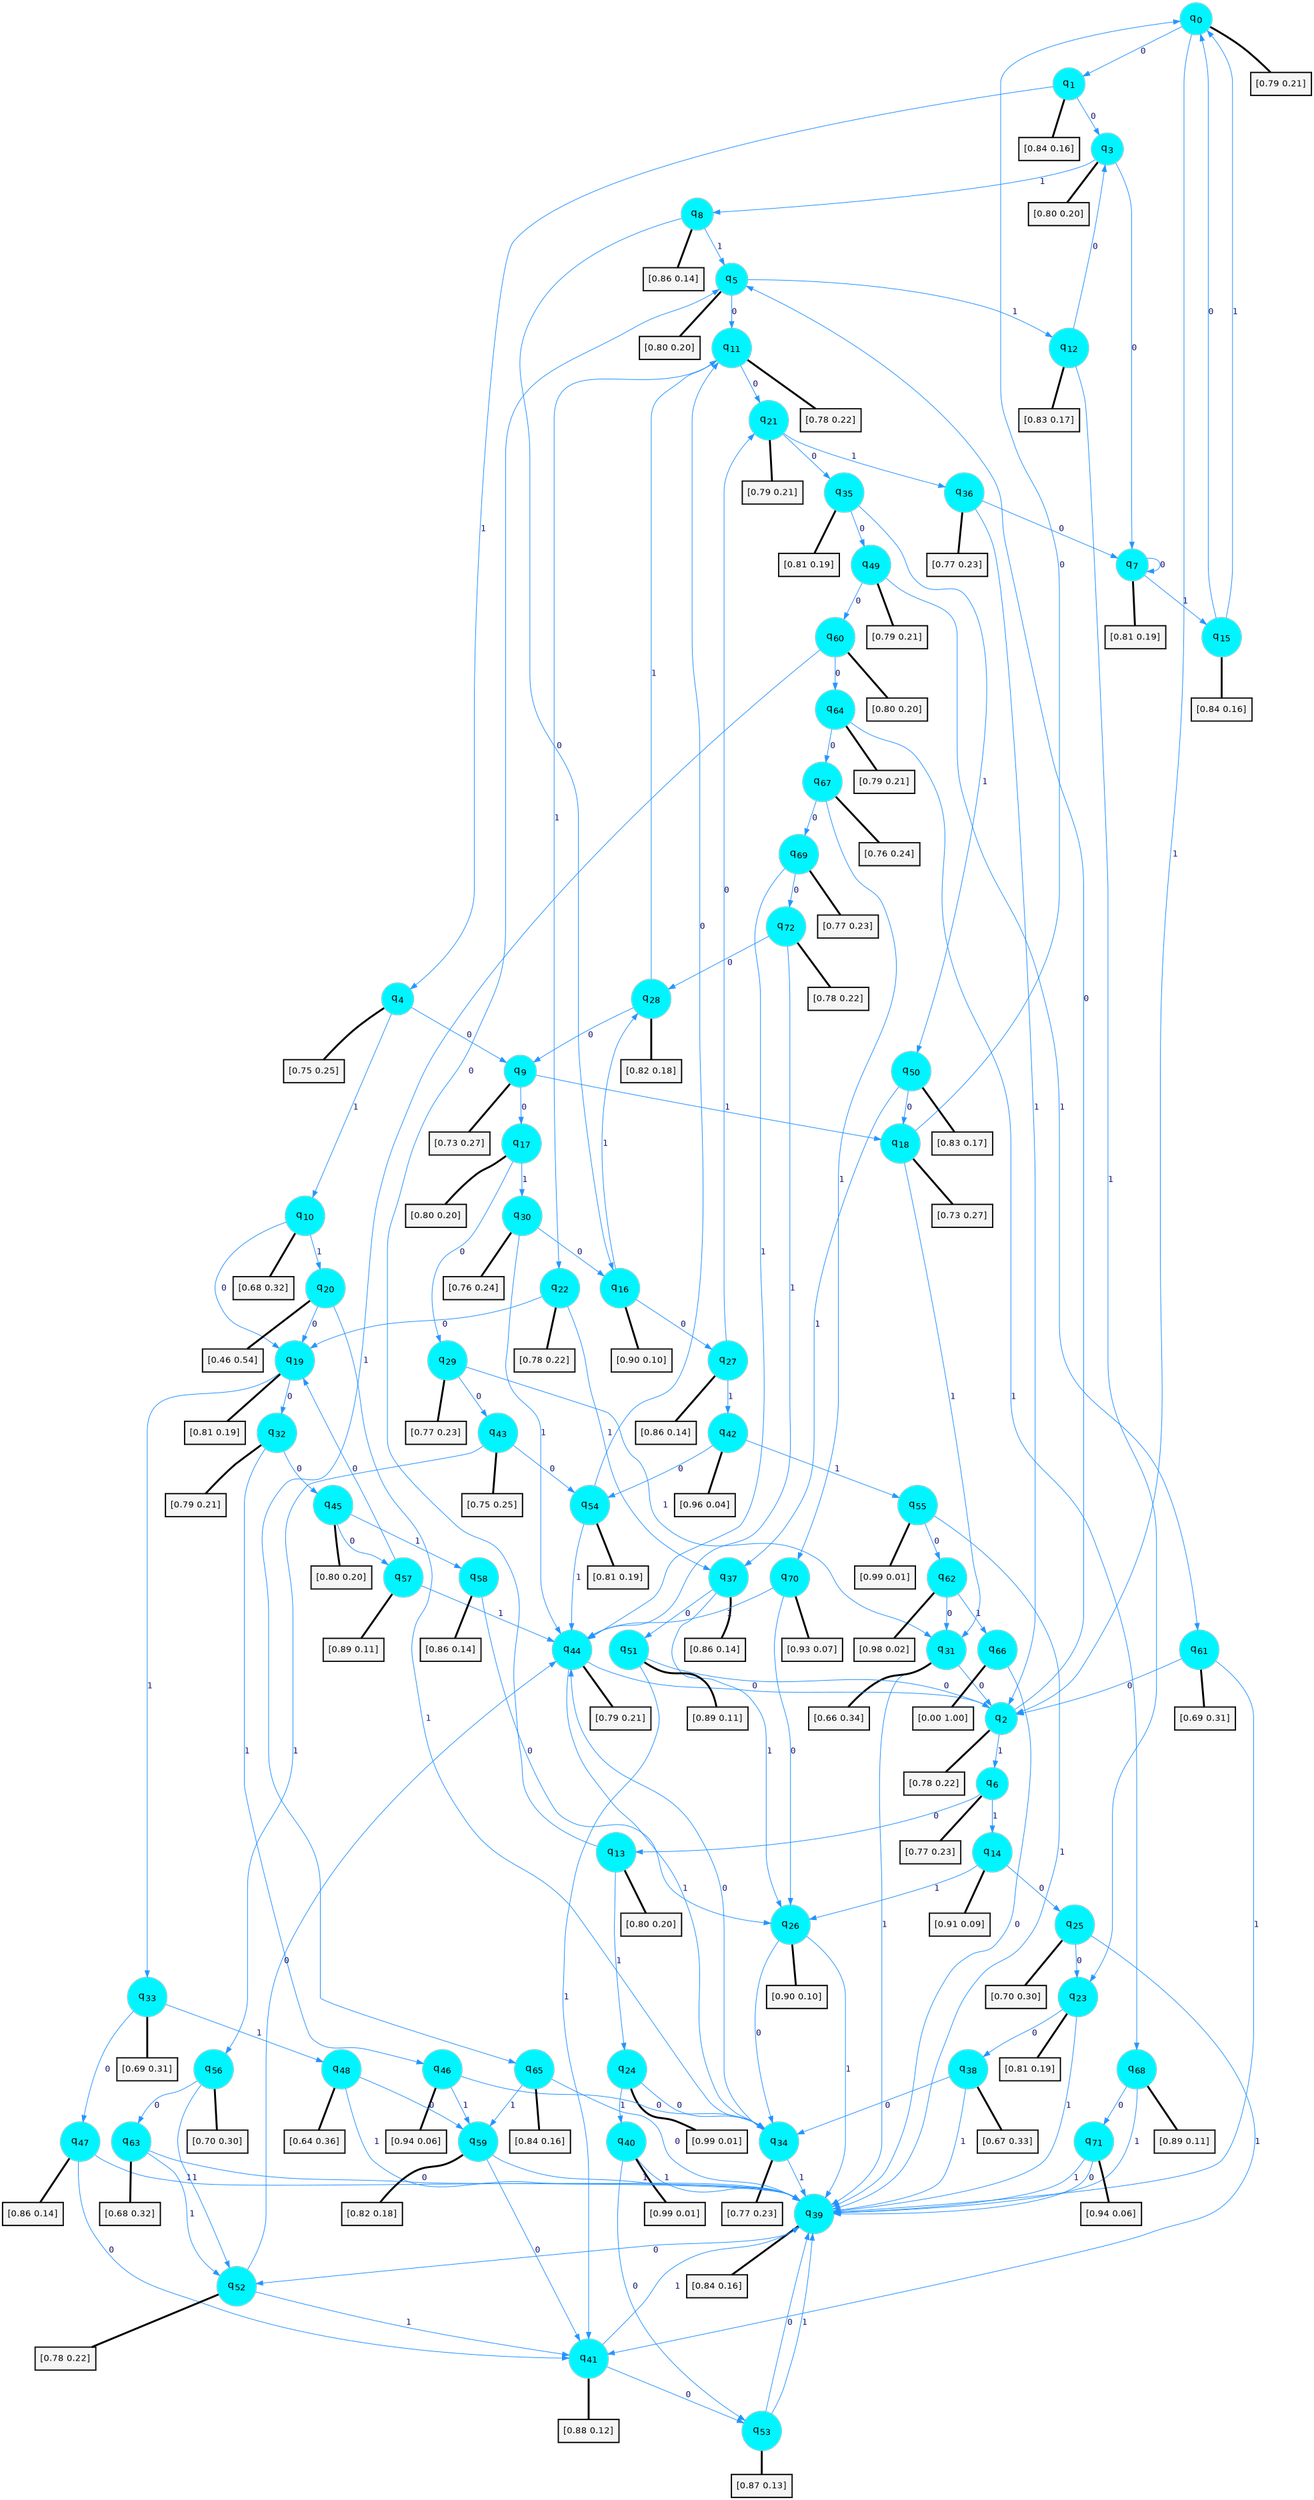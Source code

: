 digraph G {
graph [
bgcolor=transparent, dpi=300, rankdir=TD, size="40,25"];
node [
color=gray, fillcolor=turquoise1, fontcolor=black, fontname=Helvetica, fontsize=16, fontweight=bold, shape=circle, style=filled];
edge [
arrowsize=1, color=dodgerblue1, fontcolor=midnightblue, fontname=courier, fontweight=bold, penwidth=1, style=solid, weight=20];
0[label=<q<SUB>0</SUB>>];
1[label=<q<SUB>1</SUB>>];
2[label=<q<SUB>2</SUB>>];
3[label=<q<SUB>3</SUB>>];
4[label=<q<SUB>4</SUB>>];
5[label=<q<SUB>5</SUB>>];
6[label=<q<SUB>6</SUB>>];
7[label=<q<SUB>7</SUB>>];
8[label=<q<SUB>8</SUB>>];
9[label=<q<SUB>9</SUB>>];
10[label=<q<SUB>10</SUB>>];
11[label=<q<SUB>11</SUB>>];
12[label=<q<SUB>12</SUB>>];
13[label=<q<SUB>13</SUB>>];
14[label=<q<SUB>14</SUB>>];
15[label=<q<SUB>15</SUB>>];
16[label=<q<SUB>16</SUB>>];
17[label=<q<SUB>17</SUB>>];
18[label=<q<SUB>18</SUB>>];
19[label=<q<SUB>19</SUB>>];
20[label=<q<SUB>20</SUB>>];
21[label=<q<SUB>21</SUB>>];
22[label=<q<SUB>22</SUB>>];
23[label=<q<SUB>23</SUB>>];
24[label=<q<SUB>24</SUB>>];
25[label=<q<SUB>25</SUB>>];
26[label=<q<SUB>26</SUB>>];
27[label=<q<SUB>27</SUB>>];
28[label=<q<SUB>28</SUB>>];
29[label=<q<SUB>29</SUB>>];
30[label=<q<SUB>30</SUB>>];
31[label=<q<SUB>31</SUB>>];
32[label=<q<SUB>32</SUB>>];
33[label=<q<SUB>33</SUB>>];
34[label=<q<SUB>34</SUB>>];
35[label=<q<SUB>35</SUB>>];
36[label=<q<SUB>36</SUB>>];
37[label=<q<SUB>37</SUB>>];
38[label=<q<SUB>38</SUB>>];
39[label=<q<SUB>39</SUB>>];
40[label=<q<SUB>40</SUB>>];
41[label=<q<SUB>41</SUB>>];
42[label=<q<SUB>42</SUB>>];
43[label=<q<SUB>43</SUB>>];
44[label=<q<SUB>44</SUB>>];
45[label=<q<SUB>45</SUB>>];
46[label=<q<SUB>46</SUB>>];
47[label=<q<SUB>47</SUB>>];
48[label=<q<SUB>48</SUB>>];
49[label=<q<SUB>49</SUB>>];
50[label=<q<SUB>50</SUB>>];
51[label=<q<SUB>51</SUB>>];
52[label=<q<SUB>52</SUB>>];
53[label=<q<SUB>53</SUB>>];
54[label=<q<SUB>54</SUB>>];
55[label=<q<SUB>55</SUB>>];
56[label=<q<SUB>56</SUB>>];
57[label=<q<SUB>57</SUB>>];
58[label=<q<SUB>58</SUB>>];
59[label=<q<SUB>59</SUB>>];
60[label=<q<SUB>60</SUB>>];
61[label=<q<SUB>61</SUB>>];
62[label=<q<SUB>62</SUB>>];
63[label=<q<SUB>63</SUB>>];
64[label=<q<SUB>64</SUB>>];
65[label=<q<SUB>65</SUB>>];
66[label=<q<SUB>66</SUB>>];
67[label=<q<SUB>67</SUB>>];
68[label=<q<SUB>68</SUB>>];
69[label=<q<SUB>69</SUB>>];
70[label=<q<SUB>70</SUB>>];
71[label=<q<SUB>71</SUB>>];
72[label=<q<SUB>72</SUB>>];
73[label="[0.79 0.21]", shape=box,fontcolor=black, fontname=Helvetica, fontsize=14, penwidth=2, fillcolor=whitesmoke,color=black];
74[label="[0.84 0.16]", shape=box,fontcolor=black, fontname=Helvetica, fontsize=14, penwidth=2, fillcolor=whitesmoke,color=black];
75[label="[0.78 0.22]", shape=box,fontcolor=black, fontname=Helvetica, fontsize=14, penwidth=2, fillcolor=whitesmoke,color=black];
76[label="[0.80 0.20]", shape=box,fontcolor=black, fontname=Helvetica, fontsize=14, penwidth=2, fillcolor=whitesmoke,color=black];
77[label="[0.75 0.25]", shape=box,fontcolor=black, fontname=Helvetica, fontsize=14, penwidth=2, fillcolor=whitesmoke,color=black];
78[label="[0.80 0.20]", shape=box,fontcolor=black, fontname=Helvetica, fontsize=14, penwidth=2, fillcolor=whitesmoke,color=black];
79[label="[0.77 0.23]", shape=box,fontcolor=black, fontname=Helvetica, fontsize=14, penwidth=2, fillcolor=whitesmoke,color=black];
80[label="[0.81 0.19]", shape=box,fontcolor=black, fontname=Helvetica, fontsize=14, penwidth=2, fillcolor=whitesmoke,color=black];
81[label="[0.86 0.14]", shape=box,fontcolor=black, fontname=Helvetica, fontsize=14, penwidth=2, fillcolor=whitesmoke,color=black];
82[label="[0.73 0.27]", shape=box,fontcolor=black, fontname=Helvetica, fontsize=14, penwidth=2, fillcolor=whitesmoke,color=black];
83[label="[0.68 0.32]", shape=box,fontcolor=black, fontname=Helvetica, fontsize=14, penwidth=2, fillcolor=whitesmoke,color=black];
84[label="[0.78 0.22]", shape=box,fontcolor=black, fontname=Helvetica, fontsize=14, penwidth=2, fillcolor=whitesmoke,color=black];
85[label="[0.83 0.17]", shape=box,fontcolor=black, fontname=Helvetica, fontsize=14, penwidth=2, fillcolor=whitesmoke,color=black];
86[label="[0.80 0.20]", shape=box,fontcolor=black, fontname=Helvetica, fontsize=14, penwidth=2, fillcolor=whitesmoke,color=black];
87[label="[0.91 0.09]", shape=box,fontcolor=black, fontname=Helvetica, fontsize=14, penwidth=2, fillcolor=whitesmoke,color=black];
88[label="[0.84 0.16]", shape=box,fontcolor=black, fontname=Helvetica, fontsize=14, penwidth=2, fillcolor=whitesmoke,color=black];
89[label="[0.90 0.10]", shape=box,fontcolor=black, fontname=Helvetica, fontsize=14, penwidth=2, fillcolor=whitesmoke,color=black];
90[label="[0.80 0.20]", shape=box,fontcolor=black, fontname=Helvetica, fontsize=14, penwidth=2, fillcolor=whitesmoke,color=black];
91[label="[0.73 0.27]", shape=box,fontcolor=black, fontname=Helvetica, fontsize=14, penwidth=2, fillcolor=whitesmoke,color=black];
92[label="[0.81 0.19]", shape=box,fontcolor=black, fontname=Helvetica, fontsize=14, penwidth=2, fillcolor=whitesmoke,color=black];
93[label="[0.46 0.54]", shape=box,fontcolor=black, fontname=Helvetica, fontsize=14, penwidth=2, fillcolor=whitesmoke,color=black];
94[label="[0.79 0.21]", shape=box,fontcolor=black, fontname=Helvetica, fontsize=14, penwidth=2, fillcolor=whitesmoke,color=black];
95[label="[0.78 0.22]", shape=box,fontcolor=black, fontname=Helvetica, fontsize=14, penwidth=2, fillcolor=whitesmoke,color=black];
96[label="[0.81 0.19]", shape=box,fontcolor=black, fontname=Helvetica, fontsize=14, penwidth=2, fillcolor=whitesmoke,color=black];
97[label="[0.99 0.01]", shape=box,fontcolor=black, fontname=Helvetica, fontsize=14, penwidth=2, fillcolor=whitesmoke,color=black];
98[label="[0.70 0.30]", shape=box,fontcolor=black, fontname=Helvetica, fontsize=14, penwidth=2, fillcolor=whitesmoke,color=black];
99[label="[0.90 0.10]", shape=box,fontcolor=black, fontname=Helvetica, fontsize=14, penwidth=2, fillcolor=whitesmoke,color=black];
100[label="[0.86 0.14]", shape=box,fontcolor=black, fontname=Helvetica, fontsize=14, penwidth=2, fillcolor=whitesmoke,color=black];
101[label="[0.82 0.18]", shape=box,fontcolor=black, fontname=Helvetica, fontsize=14, penwidth=2, fillcolor=whitesmoke,color=black];
102[label="[0.77 0.23]", shape=box,fontcolor=black, fontname=Helvetica, fontsize=14, penwidth=2, fillcolor=whitesmoke,color=black];
103[label="[0.76 0.24]", shape=box,fontcolor=black, fontname=Helvetica, fontsize=14, penwidth=2, fillcolor=whitesmoke,color=black];
104[label="[0.66 0.34]", shape=box,fontcolor=black, fontname=Helvetica, fontsize=14, penwidth=2, fillcolor=whitesmoke,color=black];
105[label="[0.79 0.21]", shape=box,fontcolor=black, fontname=Helvetica, fontsize=14, penwidth=2, fillcolor=whitesmoke,color=black];
106[label="[0.69 0.31]", shape=box,fontcolor=black, fontname=Helvetica, fontsize=14, penwidth=2, fillcolor=whitesmoke,color=black];
107[label="[0.77 0.23]", shape=box,fontcolor=black, fontname=Helvetica, fontsize=14, penwidth=2, fillcolor=whitesmoke,color=black];
108[label="[0.81 0.19]", shape=box,fontcolor=black, fontname=Helvetica, fontsize=14, penwidth=2, fillcolor=whitesmoke,color=black];
109[label="[0.77 0.23]", shape=box,fontcolor=black, fontname=Helvetica, fontsize=14, penwidth=2, fillcolor=whitesmoke,color=black];
110[label="[0.86 0.14]", shape=box,fontcolor=black, fontname=Helvetica, fontsize=14, penwidth=2, fillcolor=whitesmoke,color=black];
111[label="[0.67 0.33]", shape=box,fontcolor=black, fontname=Helvetica, fontsize=14, penwidth=2, fillcolor=whitesmoke,color=black];
112[label="[0.84 0.16]", shape=box,fontcolor=black, fontname=Helvetica, fontsize=14, penwidth=2, fillcolor=whitesmoke,color=black];
113[label="[0.99 0.01]", shape=box,fontcolor=black, fontname=Helvetica, fontsize=14, penwidth=2, fillcolor=whitesmoke,color=black];
114[label="[0.88 0.12]", shape=box,fontcolor=black, fontname=Helvetica, fontsize=14, penwidth=2, fillcolor=whitesmoke,color=black];
115[label="[0.96 0.04]", shape=box,fontcolor=black, fontname=Helvetica, fontsize=14, penwidth=2, fillcolor=whitesmoke,color=black];
116[label="[0.75 0.25]", shape=box,fontcolor=black, fontname=Helvetica, fontsize=14, penwidth=2, fillcolor=whitesmoke,color=black];
117[label="[0.79 0.21]", shape=box,fontcolor=black, fontname=Helvetica, fontsize=14, penwidth=2, fillcolor=whitesmoke,color=black];
118[label="[0.80 0.20]", shape=box,fontcolor=black, fontname=Helvetica, fontsize=14, penwidth=2, fillcolor=whitesmoke,color=black];
119[label="[0.94 0.06]", shape=box,fontcolor=black, fontname=Helvetica, fontsize=14, penwidth=2, fillcolor=whitesmoke,color=black];
120[label="[0.86 0.14]", shape=box,fontcolor=black, fontname=Helvetica, fontsize=14, penwidth=2, fillcolor=whitesmoke,color=black];
121[label="[0.64 0.36]", shape=box,fontcolor=black, fontname=Helvetica, fontsize=14, penwidth=2, fillcolor=whitesmoke,color=black];
122[label="[0.79 0.21]", shape=box,fontcolor=black, fontname=Helvetica, fontsize=14, penwidth=2, fillcolor=whitesmoke,color=black];
123[label="[0.83 0.17]", shape=box,fontcolor=black, fontname=Helvetica, fontsize=14, penwidth=2, fillcolor=whitesmoke,color=black];
124[label="[0.89 0.11]", shape=box,fontcolor=black, fontname=Helvetica, fontsize=14, penwidth=2, fillcolor=whitesmoke,color=black];
125[label="[0.78 0.22]", shape=box,fontcolor=black, fontname=Helvetica, fontsize=14, penwidth=2, fillcolor=whitesmoke,color=black];
126[label="[0.87 0.13]", shape=box,fontcolor=black, fontname=Helvetica, fontsize=14, penwidth=2, fillcolor=whitesmoke,color=black];
127[label="[0.81 0.19]", shape=box,fontcolor=black, fontname=Helvetica, fontsize=14, penwidth=2, fillcolor=whitesmoke,color=black];
128[label="[0.99 0.01]", shape=box,fontcolor=black, fontname=Helvetica, fontsize=14, penwidth=2, fillcolor=whitesmoke,color=black];
129[label="[0.70 0.30]", shape=box,fontcolor=black, fontname=Helvetica, fontsize=14, penwidth=2, fillcolor=whitesmoke,color=black];
130[label="[0.89 0.11]", shape=box,fontcolor=black, fontname=Helvetica, fontsize=14, penwidth=2, fillcolor=whitesmoke,color=black];
131[label="[0.86 0.14]", shape=box,fontcolor=black, fontname=Helvetica, fontsize=14, penwidth=2, fillcolor=whitesmoke,color=black];
132[label="[0.82 0.18]", shape=box,fontcolor=black, fontname=Helvetica, fontsize=14, penwidth=2, fillcolor=whitesmoke,color=black];
133[label="[0.80 0.20]", shape=box,fontcolor=black, fontname=Helvetica, fontsize=14, penwidth=2, fillcolor=whitesmoke,color=black];
134[label="[0.69 0.31]", shape=box,fontcolor=black, fontname=Helvetica, fontsize=14, penwidth=2, fillcolor=whitesmoke,color=black];
135[label="[0.98 0.02]", shape=box,fontcolor=black, fontname=Helvetica, fontsize=14, penwidth=2, fillcolor=whitesmoke,color=black];
136[label="[0.68 0.32]", shape=box,fontcolor=black, fontname=Helvetica, fontsize=14, penwidth=2, fillcolor=whitesmoke,color=black];
137[label="[0.79 0.21]", shape=box,fontcolor=black, fontname=Helvetica, fontsize=14, penwidth=2, fillcolor=whitesmoke,color=black];
138[label="[0.84 0.16]", shape=box,fontcolor=black, fontname=Helvetica, fontsize=14, penwidth=2, fillcolor=whitesmoke,color=black];
139[label="[0.00 1.00]", shape=box,fontcolor=black, fontname=Helvetica, fontsize=14, penwidth=2, fillcolor=whitesmoke,color=black];
140[label="[0.76 0.24]", shape=box,fontcolor=black, fontname=Helvetica, fontsize=14, penwidth=2, fillcolor=whitesmoke,color=black];
141[label="[0.89 0.11]", shape=box,fontcolor=black, fontname=Helvetica, fontsize=14, penwidth=2, fillcolor=whitesmoke,color=black];
142[label="[0.77 0.23]", shape=box,fontcolor=black, fontname=Helvetica, fontsize=14, penwidth=2, fillcolor=whitesmoke,color=black];
143[label="[0.93 0.07]", shape=box,fontcolor=black, fontname=Helvetica, fontsize=14, penwidth=2, fillcolor=whitesmoke,color=black];
144[label="[0.94 0.06]", shape=box,fontcolor=black, fontname=Helvetica, fontsize=14, penwidth=2, fillcolor=whitesmoke,color=black];
145[label="[0.78 0.22]", shape=box,fontcolor=black, fontname=Helvetica, fontsize=14, penwidth=2, fillcolor=whitesmoke,color=black];
0->1 [label=0];
0->2 [label=1];
0->73 [arrowhead=none, penwidth=3,color=black];
1->3 [label=0];
1->4 [label=1];
1->74 [arrowhead=none, penwidth=3,color=black];
2->5 [label=0];
2->6 [label=1];
2->75 [arrowhead=none, penwidth=3,color=black];
3->7 [label=0];
3->8 [label=1];
3->76 [arrowhead=none, penwidth=3,color=black];
4->9 [label=0];
4->10 [label=1];
4->77 [arrowhead=none, penwidth=3,color=black];
5->11 [label=0];
5->12 [label=1];
5->78 [arrowhead=none, penwidth=3,color=black];
6->13 [label=0];
6->14 [label=1];
6->79 [arrowhead=none, penwidth=3,color=black];
7->7 [label=0];
7->15 [label=1];
7->80 [arrowhead=none, penwidth=3,color=black];
8->16 [label=0];
8->5 [label=1];
8->81 [arrowhead=none, penwidth=3,color=black];
9->17 [label=0];
9->18 [label=1];
9->82 [arrowhead=none, penwidth=3,color=black];
10->19 [label=0];
10->20 [label=1];
10->83 [arrowhead=none, penwidth=3,color=black];
11->21 [label=0];
11->22 [label=1];
11->84 [arrowhead=none, penwidth=3,color=black];
12->3 [label=0];
12->23 [label=1];
12->85 [arrowhead=none, penwidth=3,color=black];
13->5 [label=0];
13->24 [label=1];
13->86 [arrowhead=none, penwidth=3,color=black];
14->25 [label=0];
14->26 [label=1];
14->87 [arrowhead=none, penwidth=3,color=black];
15->0 [label=0];
15->0 [label=1];
15->88 [arrowhead=none, penwidth=3,color=black];
16->27 [label=0];
16->28 [label=1];
16->89 [arrowhead=none, penwidth=3,color=black];
17->29 [label=0];
17->30 [label=1];
17->90 [arrowhead=none, penwidth=3,color=black];
18->0 [label=0];
18->31 [label=1];
18->91 [arrowhead=none, penwidth=3,color=black];
19->32 [label=0];
19->33 [label=1];
19->92 [arrowhead=none, penwidth=3,color=black];
20->19 [label=0];
20->34 [label=1];
20->93 [arrowhead=none, penwidth=3,color=black];
21->35 [label=0];
21->36 [label=1];
21->94 [arrowhead=none, penwidth=3,color=black];
22->19 [label=0];
22->37 [label=1];
22->95 [arrowhead=none, penwidth=3,color=black];
23->38 [label=0];
23->39 [label=1];
23->96 [arrowhead=none, penwidth=3,color=black];
24->34 [label=0];
24->40 [label=1];
24->97 [arrowhead=none, penwidth=3,color=black];
25->23 [label=0];
25->41 [label=1];
25->98 [arrowhead=none, penwidth=3,color=black];
26->34 [label=0];
26->39 [label=1];
26->99 [arrowhead=none, penwidth=3,color=black];
27->21 [label=0];
27->42 [label=1];
27->100 [arrowhead=none, penwidth=3,color=black];
28->9 [label=0];
28->11 [label=1];
28->101 [arrowhead=none, penwidth=3,color=black];
29->43 [label=0];
29->31 [label=1];
29->102 [arrowhead=none, penwidth=3,color=black];
30->16 [label=0];
30->44 [label=1];
30->103 [arrowhead=none, penwidth=3,color=black];
31->2 [label=0];
31->39 [label=1];
31->104 [arrowhead=none, penwidth=3,color=black];
32->45 [label=0];
32->46 [label=1];
32->105 [arrowhead=none, penwidth=3,color=black];
33->47 [label=0];
33->48 [label=1];
33->106 [arrowhead=none, penwidth=3,color=black];
34->44 [label=0];
34->39 [label=1];
34->107 [arrowhead=none, penwidth=3,color=black];
35->49 [label=0];
35->50 [label=1];
35->108 [arrowhead=none, penwidth=3,color=black];
36->7 [label=0];
36->2 [label=1];
36->109 [arrowhead=none, penwidth=3,color=black];
37->51 [label=0];
37->26 [label=1];
37->110 [arrowhead=none, penwidth=3,color=black];
38->34 [label=0];
38->39 [label=1];
38->111 [arrowhead=none, penwidth=3,color=black];
39->52 [label=0];
39->112 [arrowhead=none, penwidth=3,color=black];
40->53 [label=0];
40->39 [label=1];
40->113 [arrowhead=none, penwidth=3,color=black];
41->53 [label=0];
41->39 [label=1];
41->114 [arrowhead=none, penwidth=3,color=black];
42->54 [label=0];
42->55 [label=1];
42->115 [arrowhead=none, penwidth=3,color=black];
43->54 [label=0];
43->56 [label=1];
43->116 [arrowhead=none, penwidth=3,color=black];
44->2 [label=0];
44->34 [label=1];
44->117 [arrowhead=none, penwidth=3,color=black];
45->57 [label=0];
45->58 [label=1];
45->118 [arrowhead=none, penwidth=3,color=black];
46->34 [label=0];
46->59 [label=1];
46->119 [arrowhead=none, penwidth=3,color=black];
47->41 [label=0];
47->39 [label=1];
47->120 [arrowhead=none, penwidth=3,color=black];
48->59 [label=0];
48->39 [label=1];
48->121 [arrowhead=none, penwidth=3,color=black];
49->60 [label=0];
49->61 [label=1];
49->122 [arrowhead=none, penwidth=3,color=black];
50->18 [label=0];
50->37 [label=1];
50->123 [arrowhead=none, penwidth=3,color=black];
51->2 [label=0];
51->41 [label=1];
51->124 [arrowhead=none, penwidth=3,color=black];
52->44 [label=0];
52->41 [label=1];
52->125 [arrowhead=none, penwidth=3,color=black];
53->39 [label=0];
53->39 [label=1];
53->126 [arrowhead=none, penwidth=3,color=black];
54->11 [label=0];
54->44 [label=1];
54->127 [arrowhead=none, penwidth=3,color=black];
55->62 [label=0];
55->39 [label=1];
55->128 [arrowhead=none, penwidth=3,color=black];
56->63 [label=0];
56->52 [label=1];
56->129 [arrowhead=none, penwidth=3,color=black];
57->19 [label=0];
57->44 [label=1];
57->130 [arrowhead=none, penwidth=3,color=black];
58->26 [label=0];
58->131 [arrowhead=none, penwidth=3,color=black];
59->41 [label=0];
59->39 [label=1];
59->132 [arrowhead=none, penwidth=3,color=black];
60->64 [label=0];
60->65 [label=1];
60->133 [arrowhead=none, penwidth=3,color=black];
61->2 [label=0];
61->39 [label=1];
61->134 [arrowhead=none, penwidth=3,color=black];
62->31 [label=0];
62->66 [label=1];
62->135 [arrowhead=none, penwidth=3,color=black];
63->39 [label=0];
63->52 [label=1];
63->136 [arrowhead=none, penwidth=3,color=black];
64->67 [label=0];
64->68 [label=1];
64->137 [arrowhead=none, penwidth=3,color=black];
65->39 [label=0];
65->59 [label=1];
65->138 [arrowhead=none, penwidth=3,color=black];
66->39 [label=0];
66->139 [arrowhead=none, penwidth=3,color=black];
67->69 [label=0];
67->70 [label=1];
67->140 [arrowhead=none, penwidth=3,color=black];
68->71 [label=0];
68->39 [label=1];
68->141 [arrowhead=none, penwidth=3,color=black];
69->72 [label=0];
69->44 [label=1];
69->142 [arrowhead=none, penwidth=3,color=black];
70->26 [label=0];
70->44 [label=1];
70->143 [arrowhead=none, penwidth=3,color=black];
71->39 [label=0];
71->39 [label=1];
71->144 [arrowhead=none, penwidth=3,color=black];
72->28 [label=0];
72->44 [label=1];
72->145 [arrowhead=none, penwidth=3,color=black];
}
